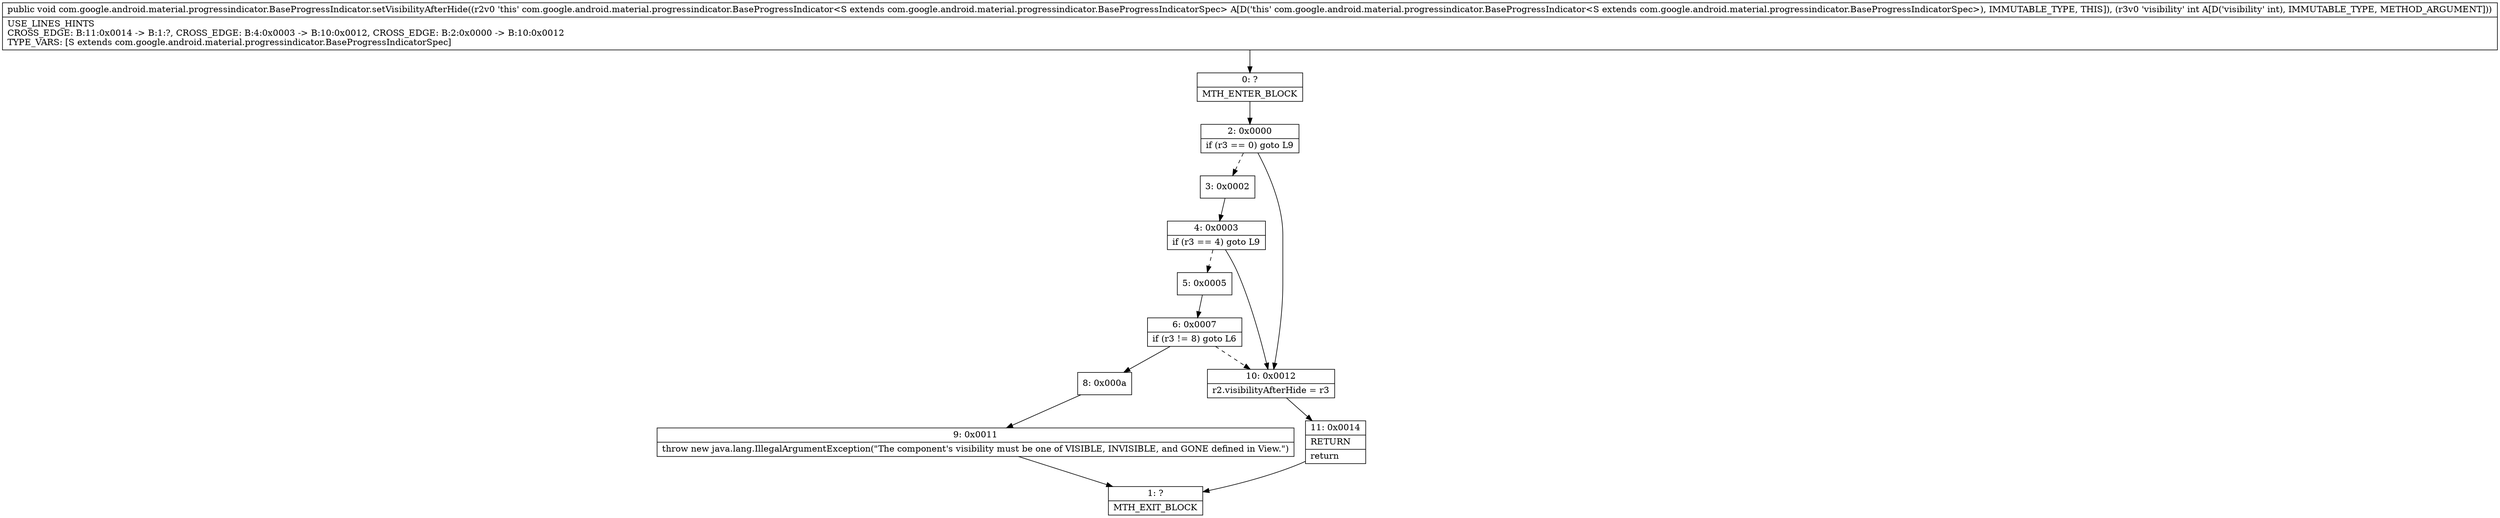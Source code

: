 digraph "CFG forcom.google.android.material.progressindicator.BaseProgressIndicator.setVisibilityAfterHide(I)V" {
Node_0 [shape=record,label="{0\:\ ?|MTH_ENTER_BLOCK\l}"];
Node_2 [shape=record,label="{2\:\ 0x0000|if (r3 == 0) goto L9\l}"];
Node_3 [shape=record,label="{3\:\ 0x0002}"];
Node_4 [shape=record,label="{4\:\ 0x0003|if (r3 == 4) goto L9\l}"];
Node_5 [shape=record,label="{5\:\ 0x0005}"];
Node_6 [shape=record,label="{6\:\ 0x0007|if (r3 != 8) goto L6\l}"];
Node_8 [shape=record,label="{8\:\ 0x000a}"];
Node_9 [shape=record,label="{9\:\ 0x0011|throw new java.lang.IllegalArgumentException(\"The component's visibility must be one of VISIBLE, INVISIBLE, and GONE defined in View.\")\l}"];
Node_1 [shape=record,label="{1\:\ ?|MTH_EXIT_BLOCK\l}"];
Node_10 [shape=record,label="{10\:\ 0x0012|r2.visibilityAfterHide = r3\l}"];
Node_11 [shape=record,label="{11\:\ 0x0014|RETURN\l|return\l}"];
MethodNode[shape=record,label="{public void com.google.android.material.progressindicator.BaseProgressIndicator.setVisibilityAfterHide((r2v0 'this' com.google.android.material.progressindicator.BaseProgressIndicator\<S extends com.google.android.material.progressindicator.BaseProgressIndicatorSpec\> A[D('this' com.google.android.material.progressindicator.BaseProgressIndicator\<S extends com.google.android.material.progressindicator.BaseProgressIndicatorSpec\>), IMMUTABLE_TYPE, THIS]), (r3v0 'visibility' int A[D('visibility' int), IMMUTABLE_TYPE, METHOD_ARGUMENT]))  | USE_LINES_HINTS\lCROSS_EDGE: B:11:0x0014 \-\> B:1:?, CROSS_EDGE: B:4:0x0003 \-\> B:10:0x0012, CROSS_EDGE: B:2:0x0000 \-\> B:10:0x0012\lTYPE_VARS: [S extends com.google.android.material.progressindicator.BaseProgressIndicatorSpec]\l}"];
MethodNode -> Node_0;Node_0 -> Node_2;
Node_2 -> Node_3[style=dashed];
Node_2 -> Node_10;
Node_3 -> Node_4;
Node_4 -> Node_5[style=dashed];
Node_4 -> Node_10;
Node_5 -> Node_6;
Node_6 -> Node_8;
Node_6 -> Node_10[style=dashed];
Node_8 -> Node_9;
Node_9 -> Node_1;
Node_10 -> Node_11;
Node_11 -> Node_1;
}


